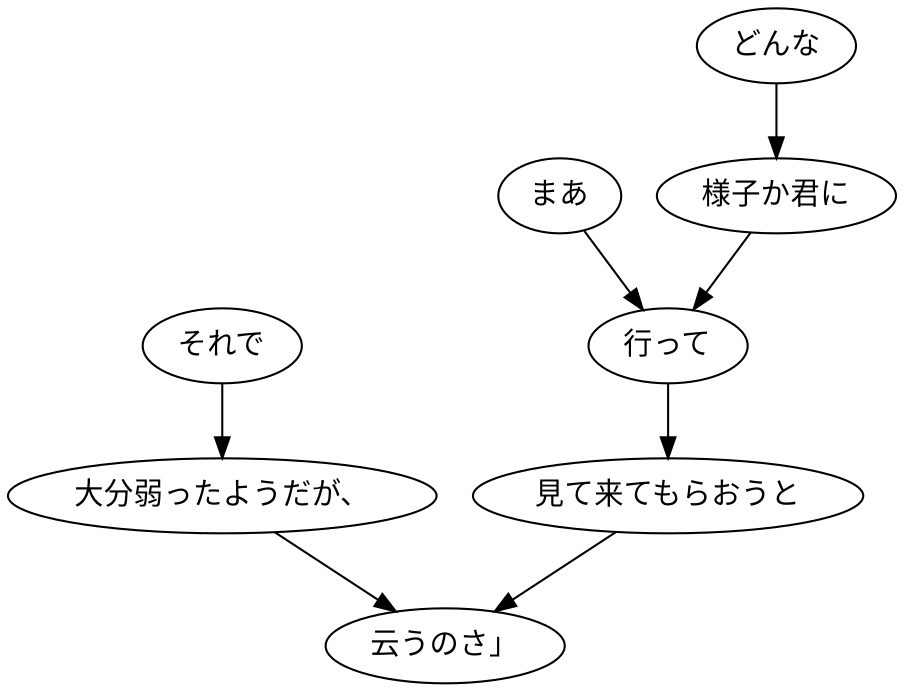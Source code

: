 digraph graph5270 {
	node0 [label="それで"];
	node1 [label="大分弱ったようだが、"];
	node2 [label="まあ"];
	node3 [label="どんな"];
	node4 [label="様子か君に"];
	node5 [label="行って"];
	node6 [label="見て来てもらおうと"];
	node7 [label="云うのさ」"];
	node0 -> node1;
	node1 -> node7;
	node2 -> node5;
	node3 -> node4;
	node4 -> node5;
	node5 -> node6;
	node6 -> node7;
}
